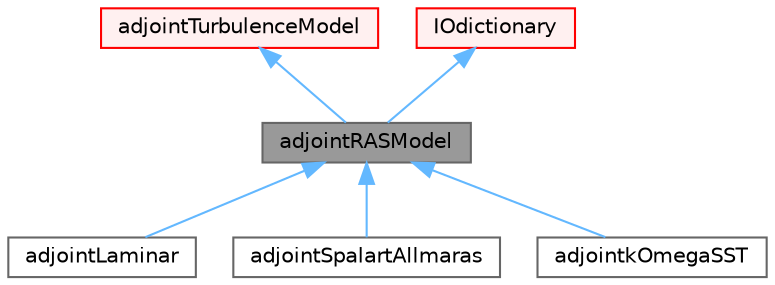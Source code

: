 digraph "adjointRASModel"
{
 // LATEX_PDF_SIZE
  bgcolor="transparent";
  edge [fontname=Helvetica,fontsize=10,labelfontname=Helvetica,labelfontsize=10];
  node [fontname=Helvetica,fontsize=10,shape=box,height=0.2,width=0.4];
  Node1 [id="Node000001",label="adjointRASModel",height=0.2,width=0.4,color="gray40", fillcolor="grey60", style="filled", fontcolor="black",tooltip="Abstract base class for incompressible turbulence models."];
  Node2 -> Node1 [id="edge1_Node000001_Node000002",dir="back",color="steelblue1",style="solid",tooltip=" "];
  Node2 [id="Node000002",label="adjointTurbulenceModel",height=0.2,width=0.4,color="red", fillcolor="#FFF0F0", style="filled",URL="$classFoam_1_1incompressibleAdjoint_1_1adjointTurbulenceModel.html",tooltip="Abstract base class for incompressible adjoint turbulence models (RAS, LES and laminar)."];
  Node6 -> Node1 [id="edge2_Node000001_Node000006",dir="back",color="steelblue1",style="solid",tooltip=" "];
  Node6 [id="Node000006",label="IOdictionary",height=0.2,width=0.4,color="red", fillcolor="#FFF0F0", style="filled",URL="$classFoam_1_1IOdictionary.html",tooltip="IOdictionary is derived from dictionary and IOobject to give the dictionary automatic IO functionalit..."];
  Node1 -> Node12 [id="edge3_Node000001_Node000012",dir="back",color="steelblue1",style="solid",tooltip=" "];
  Node12 [id="Node000012",label="adjointLaminar",height=0.2,width=0.4,color="gray40", fillcolor="white", style="filled",URL="$classFoam_1_1incompressibleAdjoint_1_1adjointRASModels_1_1adjointLaminar.html",tooltip="Dummy turbulence model for a laminar incompressible flow. Can also be used when the \"frozen turbulenc..."];
  Node1 -> Node13 [id="edge4_Node000001_Node000013",dir="back",color="steelblue1",style="solid",tooltip=" "];
  Node13 [id="Node000013",label="adjointSpalartAllmaras",height=0.2,width=0.4,color="gray40", fillcolor="white", style="filled",URL="$classFoam_1_1incompressibleAdjoint_1_1adjointRASModels_1_1adjointSpalartAllmaras.html",tooltip="Continuous adjoint to the Spalart-Allmaras one-eqn mixing-length model for incompressible flows."];
  Node1 -> Node14 [id="edge5_Node000001_Node000014",dir="back",color="steelblue1",style="solid",tooltip=" "];
  Node14 [id="Node000014",label="adjointkOmegaSST",height=0.2,width=0.4,color="gray40", fillcolor="white", style="filled",URL="$classFoam_1_1incompressibleAdjoint_1_1adjointRASModels_1_1adjointkOmegaSST.html",tooltip="Continuous adjoint to the kOmegaSST turbulence model for incompressible flows."];
}
